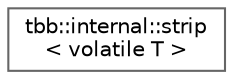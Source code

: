 digraph "类继承关系图"
{
 // LATEX_PDF_SIZE
  bgcolor="transparent";
  edge [fontname=Helvetica,fontsize=10,labelfontname=Helvetica,labelfontsize=10];
  node [fontname=Helvetica,fontsize=10,shape=box,height=0.2,width=0.4];
  rankdir="LR";
  Node0 [id="Node000000",label="tbb::internal::strip\l\< volatile T \>",height=0.2,width=0.4,color="grey40", fillcolor="white", style="filled",URL="$structtbb_1_1internal_1_1strip_3_01volatile_01_t_01_4.html",tooltip=" "];
}
